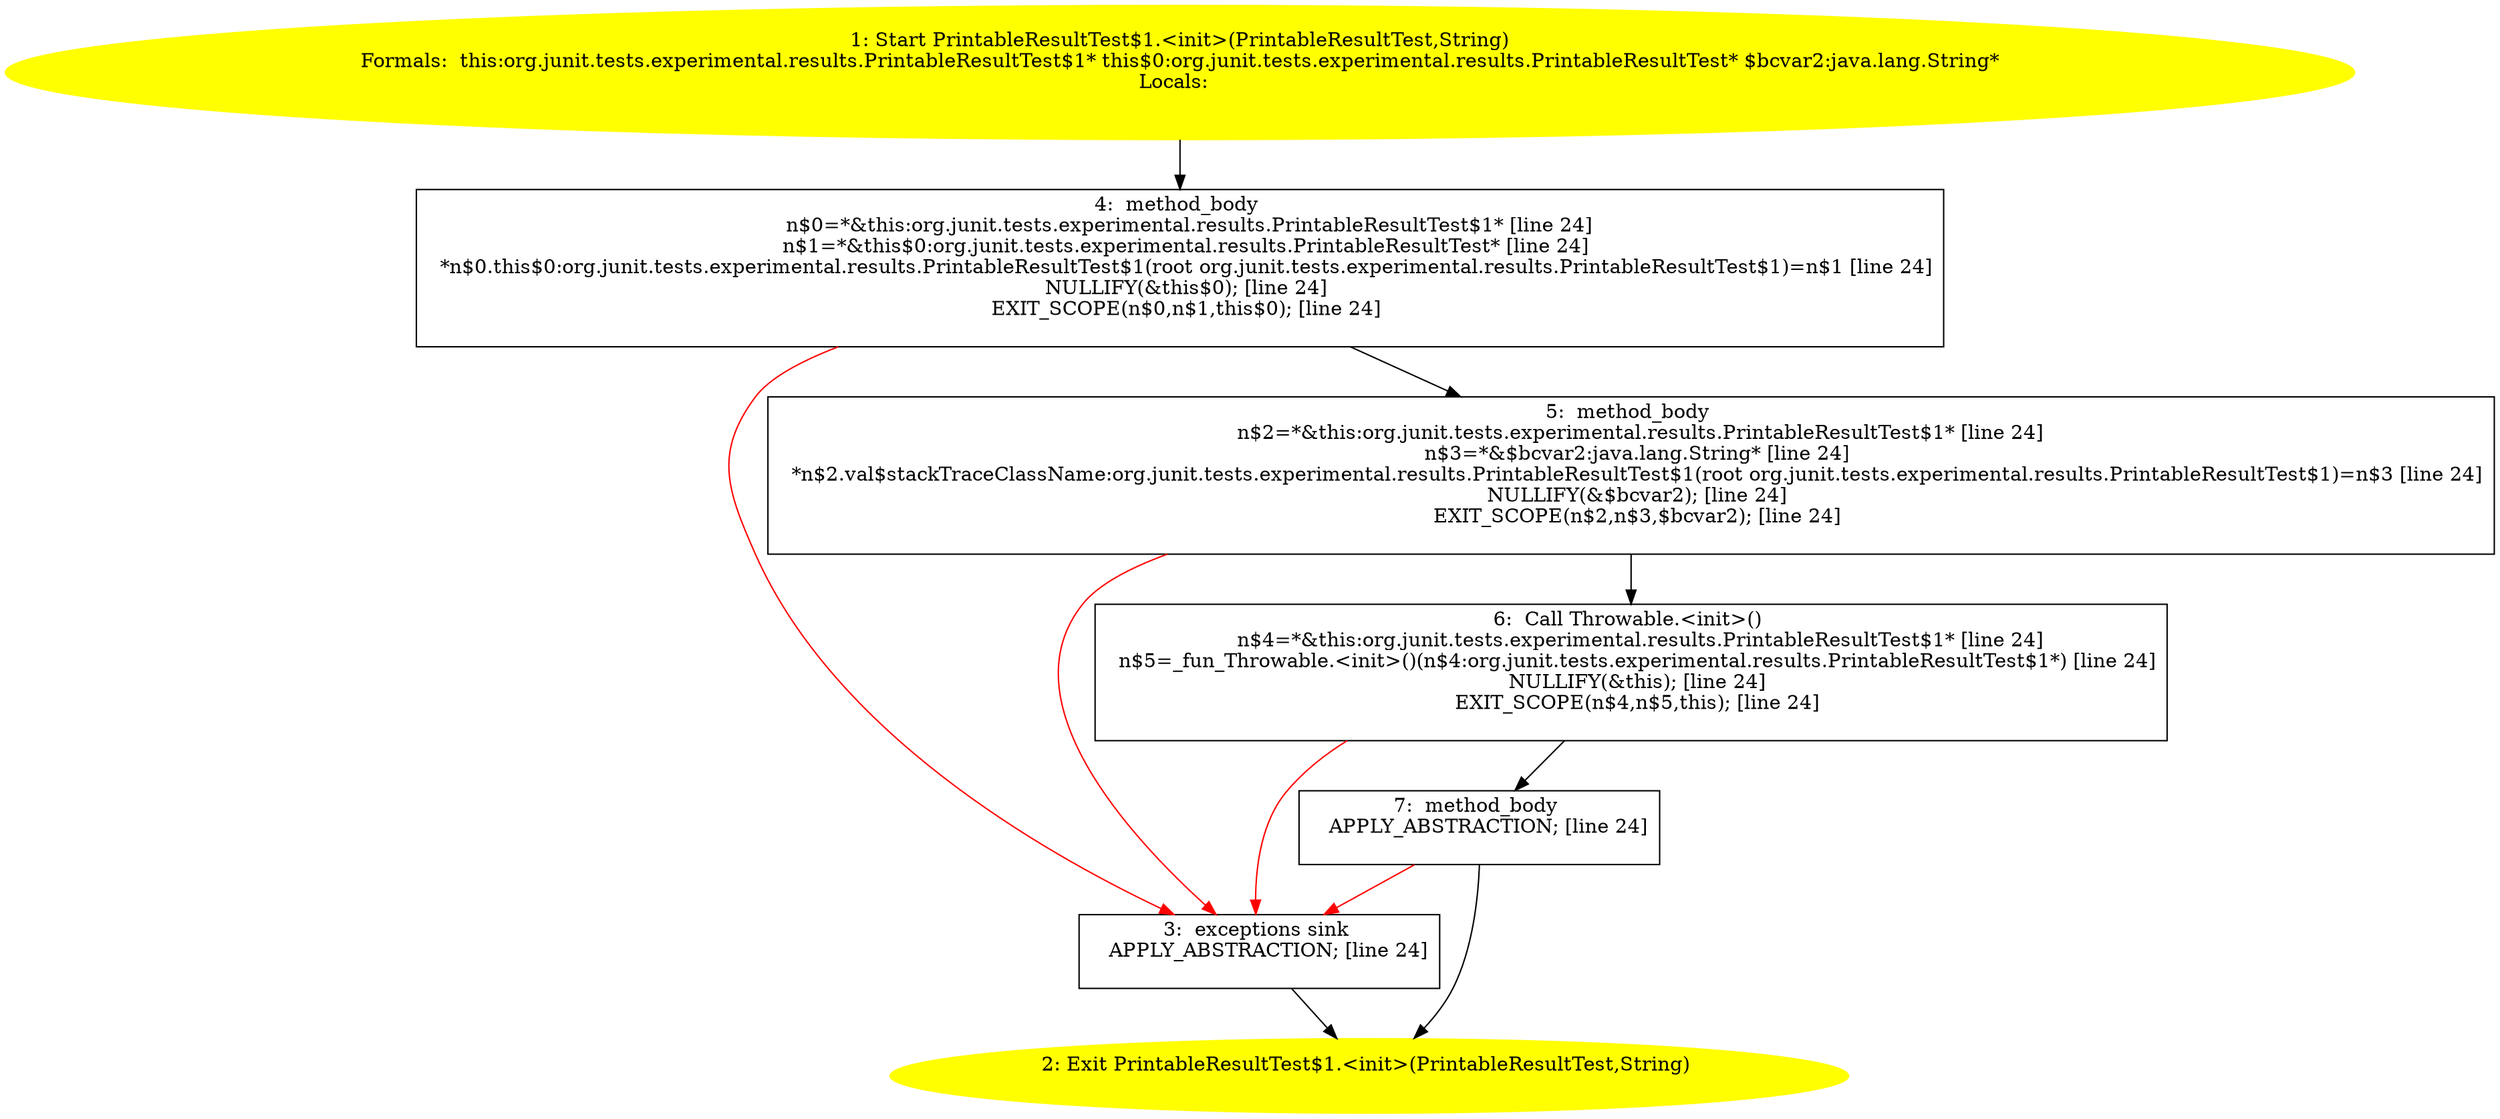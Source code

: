 /* @generated */
digraph cfg {
"org.junit.tests.experimental.results.PrintableResultTest$1.<init>(org.junit.tests.experimental.resul.e3cc5378cba66497e26626d0874b7623_1" [label="1: Start PrintableResultTest$1.<init>(PrintableResultTest,String)\nFormals:  this:org.junit.tests.experimental.results.PrintableResultTest$1* this$0:org.junit.tests.experimental.results.PrintableResultTest* $bcvar2:java.lang.String*\nLocals:  \n  " color=yellow style=filled]
	

	 "org.junit.tests.experimental.results.PrintableResultTest$1.<init>(org.junit.tests.experimental.resul.e3cc5378cba66497e26626d0874b7623_1" -> "org.junit.tests.experimental.results.PrintableResultTest$1.<init>(org.junit.tests.experimental.resul.e3cc5378cba66497e26626d0874b7623_4" ;
"org.junit.tests.experimental.results.PrintableResultTest$1.<init>(org.junit.tests.experimental.resul.e3cc5378cba66497e26626d0874b7623_2" [label="2: Exit PrintableResultTest$1.<init>(PrintableResultTest,String) \n  " color=yellow style=filled]
	

"org.junit.tests.experimental.results.PrintableResultTest$1.<init>(org.junit.tests.experimental.resul.e3cc5378cba66497e26626d0874b7623_3" [label="3:  exceptions sink \n   APPLY_ABSTRACTION; [line 24]\n " shape="box"]
	

	 "org.junit.tests.experimental.results.PrintableResultTest$1.<init>(org.junit.tests.experimental.resul.e3cc5378cba66497e26626d0874b7623_3" -> "org.junit.tests.experimental.results.PrintableResultTest$1.<init>(org.junit.tests.experimental.resul.e3cc5378cba66497e26626d0874b7623_2" ;
"org.junit.tests.experimental.results.PrintableResultTest$1.<init>(org.junit.tests.experimental.resul.e3cc5378cba66497e26626d0874b7623_4" [label="4:  method_body \n   n$0=*&this:org.junit.tests.experimental.results.PrintableResultTest$1* [line 24]\n  n$1=*&this$0:org.junit.tests.experimental.results.PrintableResultTest* [line 24]\n  *n$0.this$0:org.junit.tests.experimental.results.PrintableResultTest$1(root org.junit.tests.experimental.results.PrintableResultTest$1)=n$1 [line 24]\n  NULLIFY(&this$0); [line 24]\n  EXIT_SCOPE(n$0,n$1,this$0); [line 24]\n " shape="box"]
	

	 "org.junit.tests.experimental.results.PrintableResultTest$1.<init>(org.junit.tests.experimental.resul.e3cc5378cba66497e26626d0874b7623_4" -> "org.junit.tests.experimental.results.PrintableResultTest$1.<init>(org.junit.tests.experimental.resul.e3cc5378cba66497e26626d0874b7623_5" ;
	 "org.junit.tests.experimental.results.PrintableResultTest$1.<init>(org.junit.tests.experimental.resul.e3cc5378cba66497e26626d0874b7623_4" -> "org.junit.tests.experimental.results.PrintableResultTest$1.<init>(org.junit.tests.experimental.resul.e3cc5378cba66497e26626d0874b7623_3" [color="red" ];
"org.junit.tests.experimental.results.PrintableResultTest$1.<init>(org.junit.tests.experimental.resul.e3cc5378cba66497e26626d0874b7623_5" [label="5:  method_body \n   n$2=*&this:org.junit.tests.experimental.results.PrintableResultTest$1* [line 24]\n  n$3=*&$bcvar2:java.lang.String* [line 24]\n  *n$2.val$stackTraceClassName:org.junit.tests.experimental.results.PrintableResultTest$1(root org.junit.tests.experimental.results.PrintableResultTest$1)=n$3 [line 24]\n  NULLIFY(&$bcvar2); [line 24]\n  EXIT_SCOPE(n$2,n$3,$bcvar2); [line 24]\n " shape="box"]
	

	 "org.junit.tests.experimental.results.PrintableResultTest$1.<init>(org.junit.tests.experimental.resul.e3cc5378cba66497e26626d0874b7623_5" -> "org.junit.tests.experimental.results.PrintableResultTest$1.<init>(org.junit.tests.experimental.resul.e3cc5378cba66497e26626d0874b7623_6" ;
	 "org.junit.tests.experimental.results.PrintableResultTest$1.<init>(org.junit.tests.experimental.resul.e3cc5378cba66497e26626d0874b7623_5" -> "org.junit.tests.experimental.results.PrintableResultTest$1.<init>(org.junit.tests.experimental.resul.e3cc5378cba66497e26626d0874b7623_3" [color="red" ];
"org.junit.tests.experimental.results.PrintableResultTest$1.<init>(org.junit.tests.experimental.resul.e3cc5378cba66497e26626d0874b7623_6" [label="6:  Call Throwable.<init>() \n   n$4=*&this:org.junit.tests.experimental.results.PrintableResultTest$1* [line 24]\n  n$5=_fun_Throwable.<init>()(n$4:org.junit.tests.experimental.results.PrintableResultTest$1*) [line 24]\n  NULLIFY(&this); [line 24]\n  EXIT_SCOPE(n$4,n$5,this); [line 24]\n " shape="box"]
	

	 "org.junit.tests.experimental.results.PrintableResultTest$1.<init>(org.junit.tests.experimental.resul.e3cc5378cba66497e26626d0874b7623_6" -> "org.junit.tests.experimental.results.PrintableResultTest$1.<init>(org.junit.tests.experimental.resul.e3cc5378cba66497e26626d0874b7623_7" ;
	 "org.junit.tests.experimental.results.PrintableResultTest$1.<init>(org.junit.tests.experimental.resul.e3cc5378cba66497e26626d0874b7623_6" -> "org.junit.tests.experimental.results.PrintableResultTest$1.<init>(org.junit.tests.experimental.resul.e3cc5378cba66497e26626d0874b7623_3" [color="red" ];
"org.junit.tests.experimental.results.PrintableResultTest$1.<init>(org.junit.tests.experimental.resul.e3cc5378cba66497e26626d0874b7623_7" [label="7:  method_body \n   APPLY_ABSTRACTION; [line 24]\n " shape="box"]
	

	 "org.junit.tests.experimental.results.PrintableResultTest$1.<init>(org.junit.tests.experimental.resul.e3cc5378cba66497e26626d0874b7623_7" -> "org.junit.tests.experimental.results.PrintableResultTest$1.<init>(org.junit.tests.experimental.resul.e3cc5378cba66497e26626d0874b7623_2" ;
	 "org.junit.tests.experimental.results.PrintableResultTest$1.<init>(org.junit.tests.experimental.resul.e3cc5378cba66497e26626d0874b7623_7" -> "org.junit.tests.experimental.results.PrintableResultTest$1.<init>(org.junit.tests.experimental.resul.e3cc5378cba66497e26626d0874b7623_3" [color="red" ];
}
